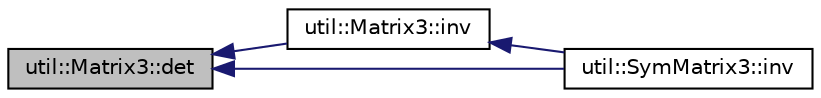 digraph "util::Matrix3::det"
{
  edge [fontname="Helvetica",fontsize="10",labelfontname="Helvetica",labelfontsize="10"];
  node [fontname="Helvetica",fontsize="10",shape=record];
  rankdir="LR";
  Node9 [label="util::Matrix3::det",height=0.2,width=0.4,color="black", fillcolor="grey75", style="filled", fontcolor="black"];
  Node9 -> Node10 [dir="back",color="midnightblue",fontsize="10",style="solid",fontname="Helvetica"];
  Node10 [label="util::Matrix3::inv",height=0.2,width=0.4,color="black", fillcolor="white", style="filled",URL="$structutil_1_1Matrix3.html#abfa66ff013c7129624f2138c82134acb",tooltip="Computes the determinant of matrix. "];
  Node10 -> Node11 [dir="back",color="midnightblue",fontsize="10",style="solid",fontname="Helvetica"];
  Node11 [label="util::SymMatrix3::inv",height=0.2,width=0.4,color="black", fillcolor="white", style="filled",URL="$structutil_1_1SymMatrix3.html#af55a79360a6f9e94444c84976d4ad27a",tooltip="Computes the determinant of matrix. "];
  Node9 -> Node11 [dir="back",color="midnightblue",fontsize="10",style="solid",fontname="Helvetica"];
}
